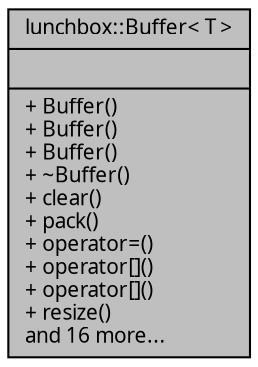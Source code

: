 digraph "lunchbox::Buffer&lt; T &gt;"
{
  edge [fontname="Sans",fontsize="10",labelfontname="Sans",labelfontsize="10"];
  node [fontname="Sans",fontsize="10",shape=record];
  Node1 [label="{lunchbox::Buffer\< T \>\n||+ Buffer()\l+ Buffer()\l+ Buffer()\l+ ~Buffer()\l+ clear()\l+ pack()\l+ operator=()\l+ operator[]()\l+ operator[]()\l+ resize()\land 16 more...\l}",height=0.2,width=0.4,color="black", fillcolor="grey75", style="filled" fontcolor="black"];
}
